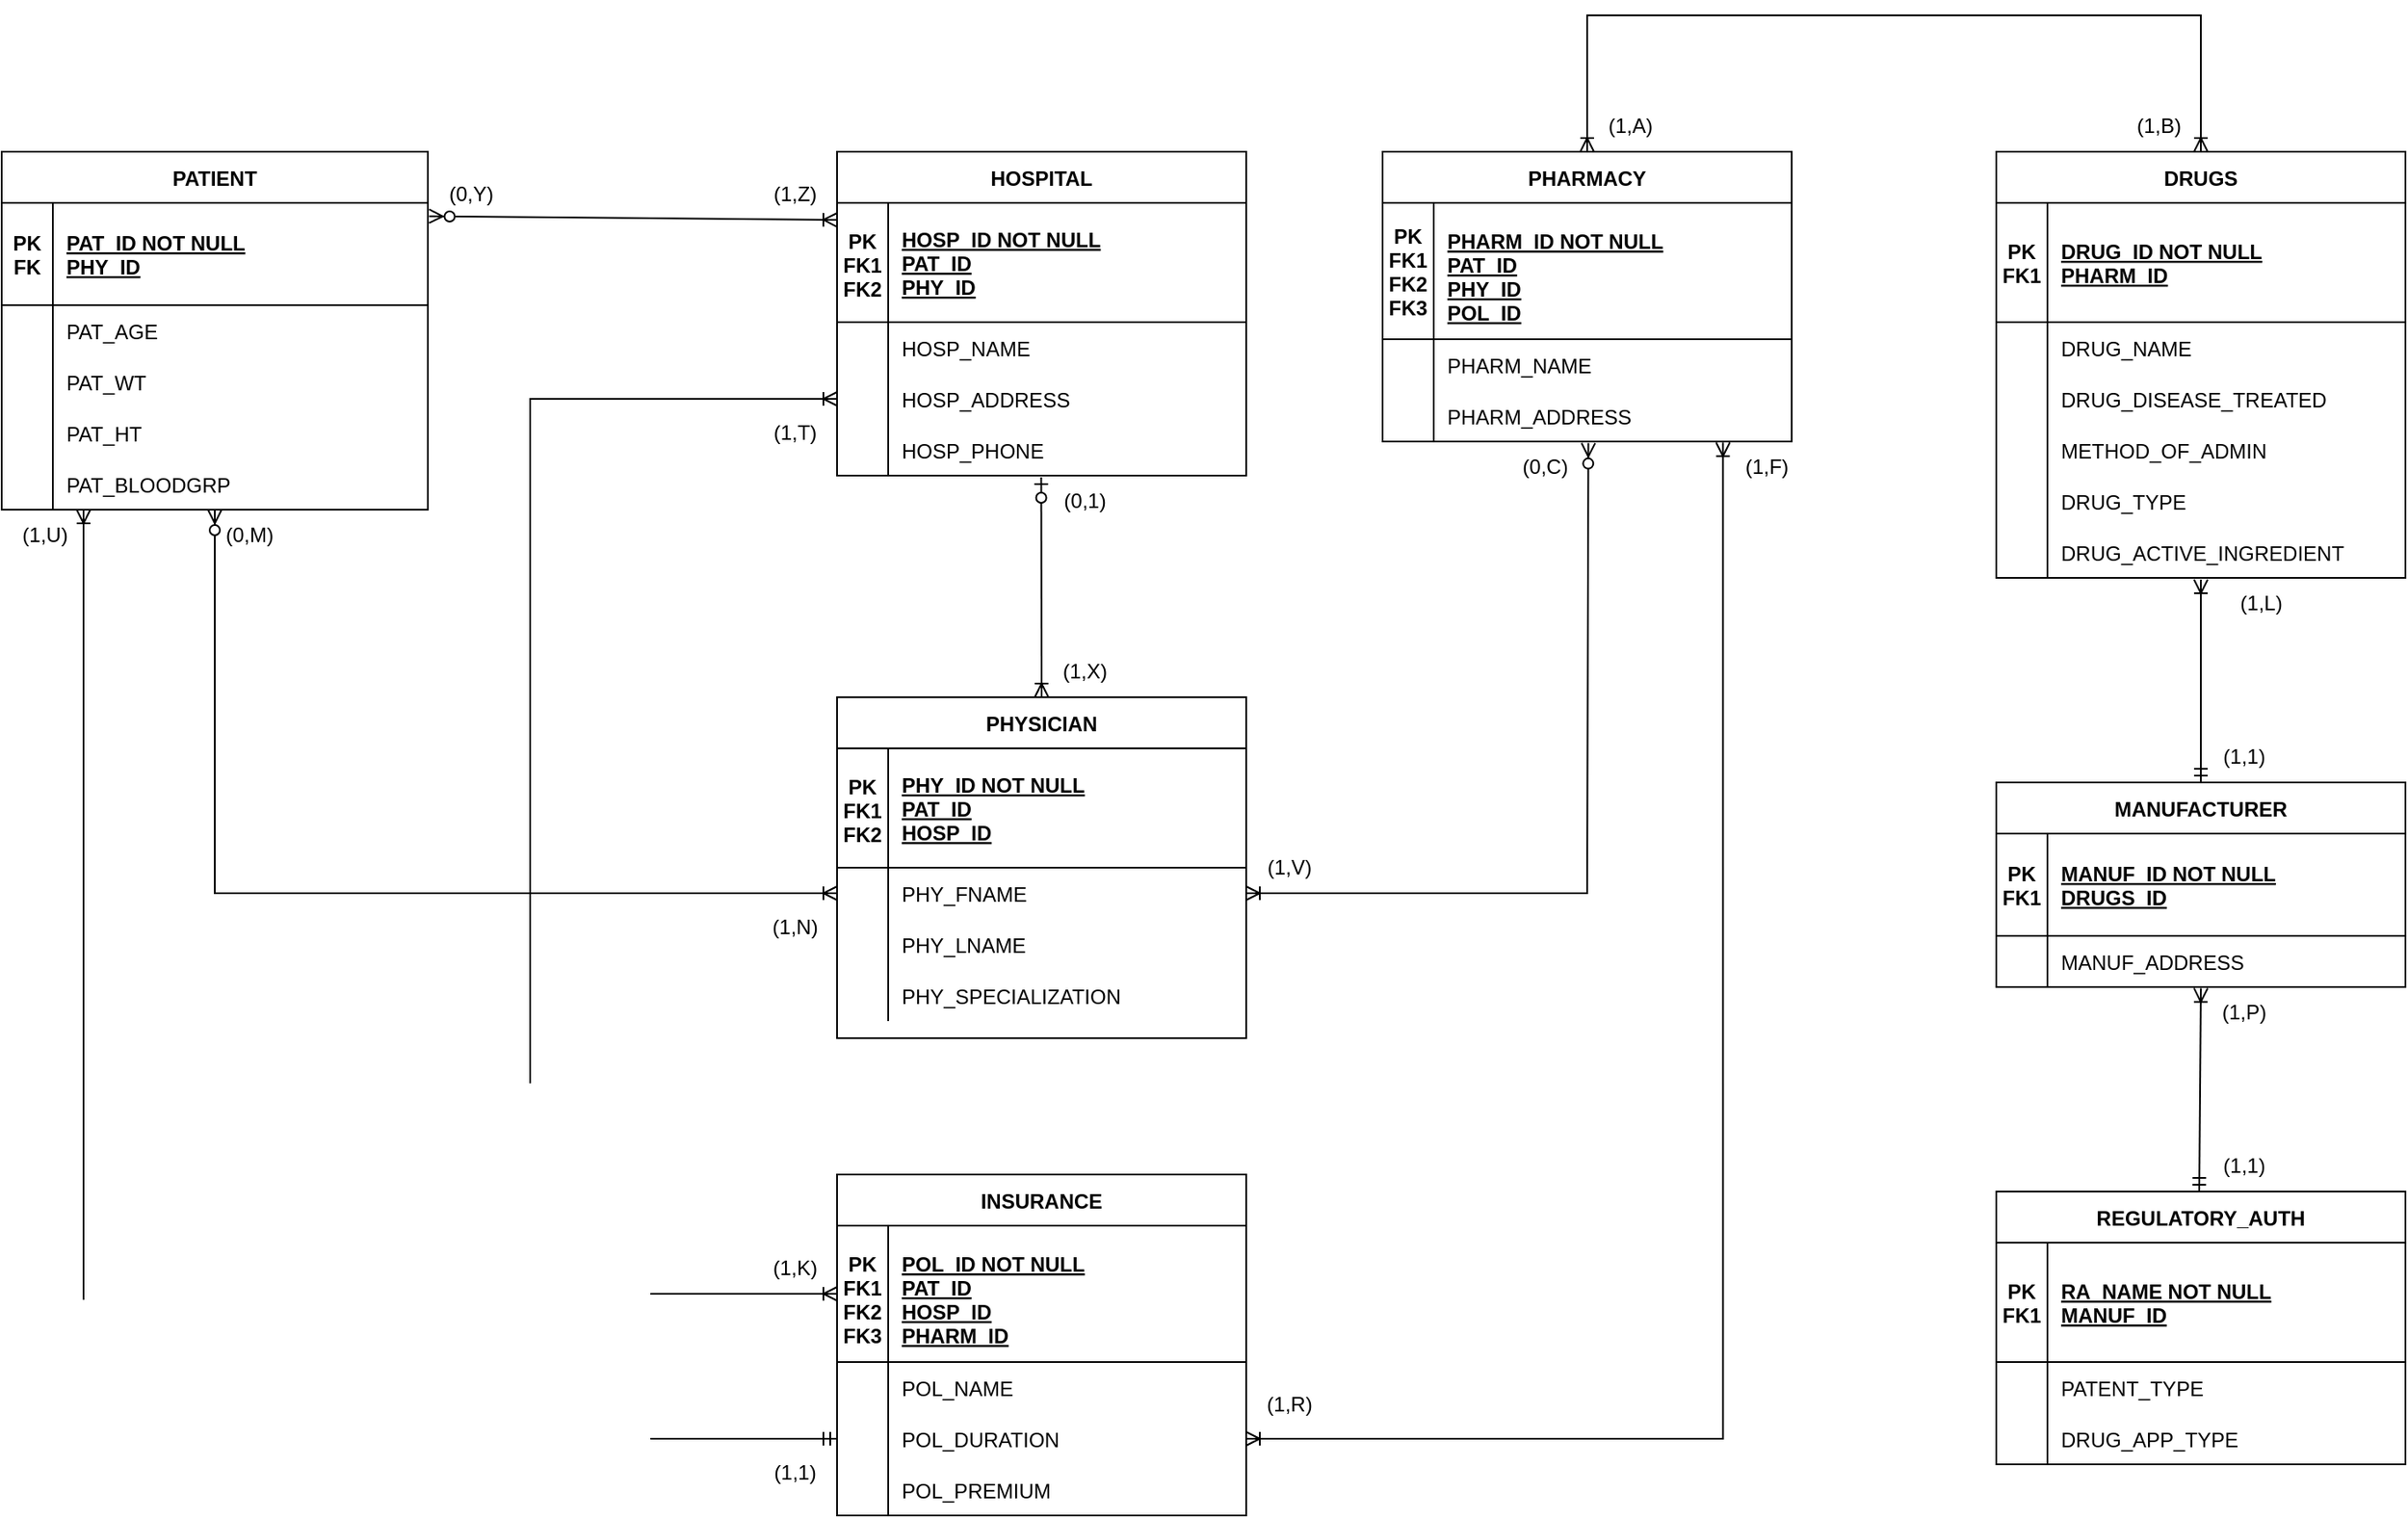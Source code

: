<mxfile version="20.5.3" type="device"><diagram id="R2lEEEUBdFMjLlhIrx00" name="Page-1"><mxGraphModel dx="1186" dy="1045" grid="1" gridSize="10" guides="1" tooltips="1" connect="1" arrows="1" fold="1" page="0" pageScale="1" pageWidth="850" pageHeight="1100" math="0" shadow="0" extFonts="Permanent Marker^https://fonts.googleapis.com/css?family=Permanent+Marker"><root><mxCell id="0"/><mxCell id="1" parent="0"/><mxCell id="C-vyLk0tnHw3VtMMgP7b-2" value="PHYSICIAN" style="shape=table;startSize=30;container=1;collapsible=1;childLayout=tableLayout;fixedRows=1;rowLines=0;fontStyle=1;align=center;resizeLast=1;" parent="1" vertex="1"><mxGeometry x="600" y="400" width="240" height="200" as="geometry"/></mxCell><mxCell id="C-vyLk0tnHw3VtMMgP7b-3" value="" style="shape=partialRectangle;collapsible=0;dropTarget=0;pointerEvents=0;fillColor=none;points=[[0,0.5],[1,0.5]];portConstraint=eastwest;top=0;left=0;right=0;bottom=1;" parent="C-vyLk0tnHw3VtMMgP7b-2" vertex="1"><mxGeometry y="30" width="240" height="70" as="geometry"/></mxCell><mxCell id="C-vyLk0tnHw3VtMMgP7b-4" value="&#10;PK&#10;FK1&#10;FK2&#10;&#10;" style="shape=partialRectangle;overflow=hidden;connectable=0;fillColor=none;top=0;left=0;bottom=0;right=0;fontStyle=1;" parent="C-vyLk0tnHw3VtMMgP7b-3" vertex="1"><mxGeometry width="30" height="70" as="geometry"><mxRectangle width="30" height="70" as="alternateBounds"/></mxGeometry></mxCell><mxCell id="C-vyLk0tnHw3VtMMgP7b-5" value="PHY_ID NOT NULL&#10;PAT_ID&#10;HOSP_ID" style="shape=partialRectangle;overflow=hidden;connectable=0;fillColor=none;top=0;left=0;bottom=0;right=0;align=left;spacingLeft=6;fontStyle=5;" parent="C-vyLk0tnHw3VtMMgP7b-3" vertex="1"><mxGeometry x="30" width="210" height="70" as="geometry"><mxRectangle width="210" height="70" as="alternateBounds"/></mxGeometry></mxCell><mxCell id="C-vyLk0tnHw3VtMMgP7b-6" value="" style="shape=partialRectangle;collapsible=0;dropTarget=0;pointerEvents=0;fillColor=none;points=[[0,0.5],[1,0.5]];portConstraint=eastwest;top=0;left=0;right=0;bottom=0;" parent="C-vyLk0tnHw3VtMMgP7b-2" vertex="1"><mxGeometry y="100" width="240" height="30" as="geometry"/></mxCell><mxCell id="C-vyLk0tnHw3VtMMgP7b-7" value="" style="shape=partialRectangle;overflow=hidden;connectable=0;fillColor=none;top=0;left=0;bottom=0;right=0;" parent="C-vyLk0tnHw3VtMMgP7b-6" vertex="1"><mxGeometry width="30" height="30" as="geometry"><mxRectangle width="30" height="30" as="alternateBounds"/></mxGeometry></mxCell><mxCell id="C-vyLk0tnHw3VtMMgP7b-8" value="PHY_FNAME" style="shape=partialRectangle;overflow=hidden;connectable=0;fillColor=none;top=0;left=0;bottom=0;right=0;align=left;spacingLeft=6;" parent="C-vyLk0tnHw3VtMMgP7b-6" vertex="1"><mxGeometry x="30" width="210" height="30" as="geometry"><mxRectangle width="210" height="30" as="alternateBounds"/></mxGeometry></mxCell><mxCell id="C-vyLk0tnHw3VtMMgP7b-9" value="" style="shape=partialRectangle;collapsible=0;dropTarget=0;pointerEvents=0;fillColor=none;points=[[0,0.5],[1,0.5]];portConstraint=eastwest;top=0;left=0;right=0;bottom=0;" parent="C-vyLk0tnHw3VtMMgP7b-2" vertex="1"><mxGeometry y="130" width="240" height="30" as="geometry"/></mxCell><mxCell id="C-vyLk0tnHw3VtMMgP7b-10" value="" style="shape=partialRectangle;overflow=hidden;connectable=0;fillColor=none;top=0;left=0;bottom=0;right=0;" parent="C-vyLk0tnHw3VtMMgP7b-9" vertex="1"><mxGeometry width="30" height="30" as="geometry"><mxRectangle width="30" height="30" as="alternateBounds"/></mxGeometry></mxCell><mxCell id="C-vyLk0tnHw3VtMMgP7b-11" value="PHY_LNAME" style="shape=partialRectangle;overflow=hidden;connectable=0;fillColor=none;top=0;left=0;bottom=0;right=0;align=left;spacingLeft=6;" parent="C-vyLk0tnHw3VtMMgP7b-9" vertex="1"><mxGeometry x="30" width="210" height="30" as="geometry"><mxRectangle width="210" height="30" as="alternateBounds"/></mxGeometry></mxCell><mxCell id="gRk83hS2BgvdMHqEXosV-10" value="" style="shape=partialRectangle;collapsible=0;dropTarget=0;pointerEvents=0;fillColor=none;points=[[0,0.5],[1,0.5]];portConstraint=eastwest;top=0;left=0;right=0;bottom=0;" parent="C-vyLk0tnHw3VtMMgP7b-2" vertex="1"><mxGeometry y="160" width="240" height="30" as="geometry"/></mxCell><mxCell id="gRk83hS2BgvdMHqEXosV-11" value="" style="shape=partialRectangle;overflow=hidden;connectable=0;fillColor=none;top=0;left=0;bottom=0;right=0;" parent="gRk83hS2BgvdMHqEXosV-10" vertex="1"><mxGeometry width="30" height="30" as="geometry"><mxRectangle width="30" height="30" as="alternateBounds"/></mxGeometry></mxCell><mxCell id="gRk83hS2BgvdMHqEXosV-12" value="PHY_SPECIALIZATION" style="shape=partialRectangle;overflow=hidden;connectable=0;fillColor=none;top=0;left=0;bottom=0;right=0;align=left;spacingLeft=6;" parent="gRk83hS2BgvdMHqEXosV-10" vertex="1"><mxGeometry x="30" width="210" height="30" as="geometry"><mxRectangle width="210" height="30" as="alternateBounds"/></mxGeometry></mxCell><mxCell id="C-vyLk0tnHw3VtMMgP7b-13" value="HOSPITAL" style="shape=table;startSize=30;container=1;collapsible=1;childLayout=tableLayout;fixedRows=1;rowLines=0;fontStyle=1;align=center;resizeLast=1;" parent="1" vertex="1"><mxGeometry x="600" y="80" width="240" height="190" as="geometry"/></mxCell><mxCell id="C-vyLk0tnHw3VtMMgP7b-14" value="" style="shape=partialRectangle;collapsible=0;dropTarget=0;pointerEvents=0;fillColor=none;points=[[0,0.5],[1,0.5]];portConstraint=eastwest;top=0;left=0;right=0;bottom=1;" parent="C-vyLk0tnHw3VtMMgP7b-13" vertex="1"><mxGeometry y="30" width="240" height="70" as="geometry"/></mxCell><mxCell id="C-vyLk0tnHw3VtMMgP7b-15" value="&#10;PK&#10;FK1&#10;FK2&#10;" style="shape=partialRectangle;overflow=hidden;connectable=0;fillColor=none;top=0;left=0;bottom=0;right=0;fontStyle=1;" parent="C-vyLk0tnHw3VtMMgP7b-14" vertex="1"><mxGeometry width="30" height="70" as="geometry"><mxRectangle width="30" height="70" as="alternateBounds"/></mxGeometry></mxCell><mxCell id="C-vyLk0tnHw3VtMMgP7b-16" value="HOSP_ID NOT NULL&#10;PAT_ID&#10;PHY_ID" style="shape=partialRectangle;overflow=hidden;connectable=0;fillColor=none;top=0;left=0;bottom=0;right=0;align=left;spacingLeft=6;fontStyle=5;" parent="C-vyLk0tnHw3VtMMgP7b-14" vertex="1"><mxGeometry x="30" width="210" height="70" as="geometry"><mxRectangle width="210" height="70" as="alternateBounds"/></mxGeometry></mxCell><mxCell id="C-vyLk0tnHw3VtMMgP7b-17" value="" style="shape=partialRectangle;collapsible=0;dropTarget=0;pointerEvents=0;fillColor=none;points=[[0,0.5],[1,0.5]];portConstraint=eastwest;top=0;left=0;right=0;bottom=0;" parent="C-vyLk0tnHw3VtMMgP7b-13" vertex="1"><mxGeometry y="100" width="240" height="30" as="geometry"/></mxCell><mxCell id="C-vyLk0tnHw3VtMMgP7b-18" value="" style="shape=partialRectangle;overflow=hidden;connectable=0;fillColor=none;top=0;left=0;bottom=0;right=0;" parent="C-vyLk0tnHw3VtMMgP7b-17" vertex="1"><mxGeometry width="30" height="30" as="geometry"><mxRectangle width="30" height="30" as="alternateBounds"/></mxGeometry></mxCell><mxCell id="C-vyLk0tnHw3VtMMgP7b-19" value="HOSP_NAME" style="shape=partialRectangle;overflow=hidden;connectable=0;fillColor=none;top=0;left=0;bottom=0;right=0;align=left;spacingLeft=6;" parent="C-vyLk0tnHw3VtMMgP7b-17" vertex="1"><mxGeometry x="30" width="210" height="30" as="geometry"><mxRectangle width="210" height="30" as="alternateBounds"/></mxGeometry></mxCell><mxCell id="C-vyLk0tnHw3VtMMgP7b-20" value="" style="shape=partialRectangle;collapsible=0;dropTarget=0;pointerEvents=0;fillColor=none;points=[[0,0.5],[1,0.5]];portConstraint=eastwest;top=0;left=0;right=0;bottom=0;" parent="C-vyLk0tnHw3VtMMgP7b-13" vertex="1"><mxGeometry y="130" width="240" height="30" as="geometry"/></mxCell><mxCell id="C-vyLk0tnHw3VtMMgP7b-21" value="" style="shape=partialRectangle;overflow=hidden;connectable=0;fillColor=none;top=0;left=0;bottom=0;right=0;" parent="C-vyLk0tnHw3VtMMgP7b-20" vertex="1"><mxGeometry width="30" height="30" as="geometry"><mxRectangle width="30" height="30" as="alternateBounds"/></mxGeometry></mxCell><mxCell id="C-vyLk0tnHw3VtMMgP7b-22" value="HOSP_ADDRESS" style="shape=partialRectangle;overflow=hidden;connectable=0;fillColor=none;top=0;left=0;bottom=0;right=0;align=left;spacingLeft=6;" parent="C-vyLk0tnHw3VtMMgP7b-20" vertex="1"><mxGeometry x="30" width="210" height="30" as="geometry"><mxRectangle width="210" height="30" as="alternateBounds"/></mxGeometry></mxCell><mxCell id="gRk83hS2BgvdMHqEXosV-14" value="" style="shape=partialRectangle;collapsible=0;dropTarget=0;pointerEvents=0;fillColor=none;points=[[0,0.5],[1,0.5]];portConstraint=eastwest;top=0;left=0;right=0;bottom=0;" parent="C-vyLk0tnHw3VtMMgP7b-13" vertex="1"><mxGeometry y="160" width="240" height="30" as="geometry"/></mxCell><mxCell id="gRk83hS2BgvdMHqEXosV-15" value="" style="shape=partialRectangle;overflow=hidden;connectable=0;fillColor=none;top=0;left=0;bottom=0;right=0;" parent="gRk83hS2BgvdMHqEXosV-14" vertex="1"><mxGeometry width="30" height="30" as="geometry"><mxRectangle width="30" height="30" as="alternateBounds"/></mxGeometry></mxCell><mxCell id="gRk83hS2BgvdMHqEXosV-16" value="HOSP_PHONE" style="shape=partialRectangle;overflow=hidden;connectable=0;fillColor=none;top=0;left=0;bottom=0;right=0;align=left;spacingLeft=6;" parent="gRk83hS2BgvdMHqEXosV-14" vertex="1"><mxGeometry x="30" width="210" height="30" as="geometry"><mxRectangle width="210" height="30" as="alternateBounds"/></mxGeometry></mxCell><mxCell id="C-vyLk0tnHw3VtMMgP7b-23" value="PATIENT" style="shape=table;startSize=30;container=1;collapsible=1;childLayout=tableLayout;fixedRows=1;rowLines=0;fontStyle=1;align=center;resizeLast=1;" parent="1" vertex="1"><mxGeometry x="110" y="80" width="250" height="210" as="geometry"/></mxCell><mxCell id="C-vyLk0tnHw3VtMMgP7b-24" value="" style="shape=partialRectangle;collapsible=0;dropTarget=0;pointerEvents=0;fillColor=none;points=[[0,0.5],[1,0.5]];portConstraint=eastwest;top=0;left=0;right=0;bottom=1;" parent="C-vyLk0tnHw3VtMMgP7b-23" vertex="1"><mxGeometry y="30" width="250" height="60" as="geometry"/></mxCell><mxCell id="C-vyLk0tnHw3VtMMgP7b-25" value="&#10;PK&#10;FK&#10;" style="shape=partialRectangle;overflow=hidden;connectable=0;fillColor=none;top=0;left=0;bottom=0;right=0;fontStyle=1;" parent="C-vyLk0tnHw3VtMMgP7b-24" vertex="1"><mxGeometry width="30" height="60" as="geometry"><mxRectangle width="30" height="60" as="alternateBounds"/></mxGeometry></mxCell><mxCell id="C-vyLk0tnHw3VtMMgP7b-26" value="PAT_ID NOT NULL&#10;PHY_ID" style="shape=partialRectangle;overflow=hidden;connectable=0;fillColor=none;top=0;left=0;bottom=0;right=0;align=left;spacingLeft=6;fontStyle=5;" parent="C-vyLk0tnHw3VtMMgP7b-24" vertex="1"><mxGeometry x="30" width="220" height="60" as="geometry"><mxRectangle width="220" height="60" as="alternateBounds"/></mxGeometry></mxCell><mxCell id="C-vyLk0tnHw3VtMMgP7b-27" value="" style="shape=partialRectangle;collapsible=0;dropTarget=0;pointerEvents=0;fillColor=none;points=[[0,0.5],[1,0.5]];portConstraint=eastwest;top=0;left=0;right=0;bottom=0;" parent="C-vyLk0tnHw3VtMMgP7b-23" vertex="1"><mxGeometry y="90" width="250" height="30" as="geometry"/></mxCell><mxCell id="C-vyLk0tnHw3VtMMgP7b-28" value="" style="shape=partialRectangle;overflow=hidden;connectable=0;fillColor=none;top=0;left=0;bottom=0;right=0;" parent="C-vyLk0tnHw3VtMMgP7b-27" vertex="1"><mxGeometry width="30" height="30" as="geometry"><mxRectangle width="30" height="30" as="alternateBounds"/></mxGeometry></mxCell><mxCell id="C-vyLk0tnHw3VtMMgP7b-29" value="PAT_AGE" style="shape=partialRectangle;overflow=hidden;connectable=0;fillColor=none;top=0;left=0;bottom=0;right=0;align=left;spacingLeft=6;" parent="C-vyLk0tnHw3VtMMgP7b-27" vertex="1"><mxGeometry x="30" width="220" height="30" as="geometry"><mxRectangle width="220" height="30" as="alternateBounds"/></mxGeometry></mxCell><mxCell id="gRk83hS2BgvdMHqEXosV-1" value="" style="shape=partialRectangle;collapsible=0;dropTarget=0;pointerEvents=0;fillColor=none;points=[[0,0.5],[1,0.5]];portConstraint=eastwest;top=0;left=0;right=0;bottom=0;" parent="C-vyLk0tnHw3VtMMgP7b-23" vertex="1"><mxGeometry y="120" width="250" height="30" as="geometry"/></mxCell><mxCell id="gRk83hS2BgvdMHqEXosV-2" value="" style="shape=partialRectangle;overflow=hidden;connectable=0;fillColor=none;top=0;left=0;bottom=0;right=0;" parent="gRk83hS2BgvdMHqEXosV-1" vertex="1"><mxGeometry width="30" height="30" as="geometry"><mxRectangle width="30" height="30" as="alternateBounds"/></mxGeometry></mxCell><mxCell id="gRk83hS2BgvdMHqEXosV-3" value="PAT_WT" style="shape=partialRectangle;overflow=hidden;connectable=0;fillColor=none;top=0;left=0;bottom=0;right=0;align=left;spacingLeft=6;" parent="gRk83hS2BgvdMHqEXosV-1" vertex="1"><mxGeometry x="30" width="220" height="30" as="geometry"><mxRectangle width="220" height="30" as="alternateBounds"/></mxGeometry></mxCell><mxCell id="gRk83hS2BgvdMHqEXosV-4" value="" style="shape=partialRectangle;collapsible=0;dropTarget=0;pointerEvents=0;fillColor=none;points=[[0,0.5],[1,0.5]];portConstraint=eastwest;top=0;left=0;right=0;bottom=0;" parent="C-vyLk0tnHw3VtMMgP7b-23" vertex="1"><mxGeometry y="150" width="250" height="30" as="geometry"/></mxCell><mxCell id="gRk83hS2BgvdMHqEXosV-5" value="" style="shape=partialRectangle;overflow=hidden;connectable=0;fillColor=none;top=0;left=0;bottom=0;right=0;" parent="gRk83hS2BgvdMHqEXosV-4" vertex="1"><mxGeometry width="30" height="30" as="geometry"><mxRectangle width="30" height="30" as="alternateBounds"/></mxGeometry></mxCell><mxCell id="gRk83hS2BgvdMHqEXosV-6" value="PAT_HT" style="shape=partialRectangle;overflow=hidden;connectable=0;fillColor=none;top=0;left=0;bottom=0;right=0;align=left;spacingLeft=6;" parent="gRk83hS2BgvdMHqEXosV-4" vertex="1"><mxGeometry x="30" width="220" height="30" as="geometry"><mxRectangle width="220" height="30" as="alternateBounds"/></mxGeometry></mxCell><mxCell id="gRk83hS2BgvdMHqEXosV-7" value="" style="shape=partialRectangle;collapsible=0;dropTarget=0;pointerEvents=0;fillColor=none;points=[[0,0.5],[1,0.5]];portConstraint=eastwest;top=0;left=0;right=0;bottom=0;" parent="C-vyLk0tnHw3VtMMgP7b-23" vertex="1"><mxGeometry y="180" width="250" height="30" as="geometry"/></mxCell><mxCell id="gRk83hS2BgvdMHqEXosV-8" value="" style="shape=partialRectangle;overflow=hidden;connectable=0;fillColor=none;top=0;left=0;bottom=0;right=0;" parent="gRk83hS2BgvdMHqEXosV-7" vertex="1"><mxGeometry width="30" height="30" as="geometry"><mxRectangle width="30" height="30" as="alternateBounds"/></mxGeometry></mxCell><mxCell id="gRk83hS2BgvdMHqEXosV-9" value="PAT_BLOODGRP" style="shape=partialRectangle;overflow=hidden;connectable=0;fillColor=none;top=0;left=0;bottom=0;right=0;align=left;spacingLeft=6;" parent="gRk83hS2BgvdMHqEXosV-7" vertex="1"><mxGeometry x="30" width="220" height="30" as="geometry"><mxRectangle width="220" height="30" as="alternateBounds"/></mxGeometry></mxCell><mxCell id="gRk83hS2BgvdMHqEXosV-17" value="" style="edgeStyle=orthogonalEdgeStyle;fontSize=12;html=1;endArrow=ERoneToMany;startArrow=ERzeroToMany;rounded=0;entryX=0;entryY=0.5;entryDx=0;entryDy=0;exitX=0.5;exitY=1;exitDx=0;exitDy=0;" parent="1" source="C-vyLk0tnHw3VtMMgP7b-23" target="C-vyLk0tnHw3VtMMgP7b-6" edge="1"><mxGeometry width="100" height="100" relative="1" as="geometry"><mxPoint x="380" y="560" as="sourcePoint"/><mxPoint x="420" y="420" as="targetPoint"/><Array as="points"><mxPoint x="235" y="515"/></Array></mxGeometry></mxCell><mxCell id="gRk83hS2BgvdMHqEXosV-18" value="(0,M)" style="text;html=1;align=center;verticalAlign=middle;resizable=0;points=[];autosize=1;strokeColor=none;fillColor=none;" parent="1" vertex="1"><mxGeometry x="230" y="290" width="50" height="30" as="geometry"/></mxCell><mxCell id="gRk83hS2BgvdMHqEXosV-19" value="(1,N)" style="text;html=1;align=center;verticalAlign=middle;resizable=0;points=[];autosize=1;strokeColor=none;fillColor=none;" parent="1" vertex="1"><mxGeometry x="550" y="520" width="50" height="30" as="geometry"/></mxCell><mxCell id="gRk83hS2BgvdMHqEXosV-21" value="" style="fontSize=12;html=1;endArrow=ERoneToMany;startArrow=ERzeroToOne;rounded=0;entryX=0.5;entryY=0;entryDx=0;entryDy=0;exitX=0.499;exitY=1.033;exitDx=0;exitDy=0;exitPerimeter=0;" parent="1" source="gRk83hS2BgvdMHqEXosV-14" target="C-vyLk0tnHw3VtMMgP7b-2" edge="1"><mxGeometry width="100" height="100" relative="1" as="geometry"><mxPoint x="600" y="290" as="sourcePoint"/><mxPoint x="770" y="290" as="targetPoint"/></mxGeometry></mxCell><mxCell id="gRk83hS2BgvdMHqEXosV-22" value="(0,1)" style="text;html=1;align=center;verticalAlign=middle;resizable=0;points=[];autosize=1;strokeColor=none;fillColor=none;" parent="1" vertex="1"><mxGeometry x="720" y="270" width="50" height="30" as="geometry"/></mxCell><mxCell id="gRk83hS2BgvdMHqEXosV-23" value="(1,X)" style="text;html=1;align=center;verticalAlign=middle;resizable=0;points=[];autosize=1;strokeColor=none;fillColor=none;" parent="1" vertex="1"><mxGeometry x="720" y="370" width="50" height="30" as="geometry"/></mxCell><mxCell id="gRk83hS2BgvdMHqEXosV-24" value="" style="fontSize=12;html=1;endArrow=ERoneToMany;startArrow=ERzeroToMany;rounded=0;exitX=1.003;exitY=0.131;exitDx=0;exitDy=0;entryX=0;entryY=0.143;entryDx=0;entryDy=0;entryPerimeter=0;exitPerimeter=0;" parent="1" source="C-vyLk0tnHw3VtMMgP7b-24" target="C-vyLk0tnHw3VtMMgP7b-14" edge="1"><mxGeometry width="100" height="100" relative="1" as="geometry"><mxPoint x="400" y="60" as="sourcePoint"/><mxPoint x="640" y="390" as="targetPoint"/></mxGeometry></mxCell><mxCell id="gRk83hS2BgvdMHqEXosV-25" value="(0,Y)" style="text;html=1;align=center;verticalAlign=middle;resizable=0;points=[];autosize=1;strokeColor=none;fillColor=none;" parent="1" vertex="1"><mxGeometry x="360" y="90" width="50" height="30" as="geometry"/></mxCell><mxCell id="gRk83hS2BgvdMHqEXosV-26" value="(1,Z)" style="text;html=1;align=center;verticalAlign=middle;resizable=0;points=[];autosize=1;strokeColor=none;fillColor=none;" parent="1" vertex="1"><mxGeometry x="550" y="90" width="50" height="30" as="geometry"/></mxCell><mxCell id="gRk83hS2BgvdMHqEXosV-30" value="PHARMACY" style="shape=table;startSize=30;container=1;collapsible=1;childLayout=tableLayout;fixedRows=1;rowLines=0;fontStyle=1;align=center;resizeLast=1;" parent="1" vertex="1"><mxGeometry x="920" y="80" width="240" height="170" as="geometry"/></mxCell><mxCell id="gRk83hS2BgvdMHqEXosV-31" value="" style="shape=partialRectangle;collapsible=0;dropTarget=0;pointerEvents=0;fillColor=none;points=[[0,0.5],[1,0.5]];portConstraint=eastwest;top=0;left=0;right=0;bottom=1;" parent="gRk83hS2BgvdMHqEXosV-30" vertex="1"><mxGeometry y="30" width="240" height="80" as="geometry"/></mxCell><mxCell id="gRk83hS2BgvdMHqEXosV-32" value="PK&#10;FK1&#10;FK2&#10;FK3" style="shape=partialRectangle;overflow=hidden;connectable=0;fillColor=none;top=0;left=0;bottom=0;right=0;fontStyle=1;" parent="gRk83hS2BgvdMHqEXosV-31" vertex="1"><mxGeometry width="30" height="80" as="geometry"><mxRectangle width="30" height="80" as="alternateBounds"/></mxGeometry></mxCell><mxCell id="gRk83hS2BgvdMHqEXosV-33" value="&#10;PHARM_ID NOT NULL&#10;PAT_ID&#10;PHY_ID&#10;POL_ID&#10;" style="shape=partialRectangle;overflow=hidden;connectable=0;fillColor=none;top=0;left=0;bottom=0;right=0;align=left;spacingLeft=6;fontStyle=5;" parent="gRk83hS2BgvdMHqEXosV-31" vertex="1"><mxGeometry x="30" width="210" height="80" as="geometry"><mxRectangle width="210" height="80" as="alternateBounds"/></mxGeometry></mxCell><mxCell id="gRk83hS2BgvdMHqEXosV-34" value="" style="shape=partialRectangle;collapsible=0;dropTarget=0;pointerEvents=0;fillColor=none;points=[[0,0.5],[1,0.5]];portConstraint=eastwest;top=0;left=0;right=0;bottom=0;" parent="gRk83hS2BgvdMHqEXosV-30" vertex="1"><mxGeometry y="110" width="240" height="30" as="geometry"/></mxCell><mxCell id="gRk83hS2BgvdMHqEXosV-35" value="" style="shape=partialRectangle;overflow=hidden;connectable=0;fillColor=none;top=0;left=0;bottom=0;right=0;" parent="gRk83hS2BgvdMHqEXosV-34" vertex="1"><mxGeometry width="30" height="30" as="geometry"><mxRectangle width="30" height="30" as="alternateBounds"/></mxGeometry></mxCell><mxCell id="gRk83hS2BgvdMHqEXosV-36" value="PHARM_NAME" style="shape=partialRectangle;overflow=hidden;connectable=0;fillColor=none;top=0;left=0;bottom=0;right=0;align=left;spacingLeft=6;" parent="gRk83hS2BgvdMHqEXosV-34" vertex="1"><mxGeometry x="30" width="210" height="30" as="geometry"><mxRectangle width="210" height="30" as="alternateBounds"/></mxGeometry></mxCell><mxCell id="gRk83hS2BgvdMHqEXosV-37" value="" style="shape=partialRectangle;collapsible=0;dropTarget=0;pointerEvents=0;fillColor=none;points=[[0,0.5],[1,0.5]];portConstraint=eastwest;top=0;left=0;right=0;bottom=0;" parent="gRk83hS2BgvdMHqEXosV-30" vertex="1"><mxGeometry y="140" width="240" height="30" as="geometry"/></mxCell><mxCell id="gRk83hS2BgvdMHqEXosV-38" value="" style="shape=partialRectangle;overflow=hidden;connectable=0;fillColor=none;top=0;left=0;bottom=0;right=0;" parent="gRk83hS2BgvdMHqEXosV-37" vertex="1"><mxGeometry width="30" height="30" as="geometry"><mxRectangle width="30" height="30" as="alternateBounds"/></mxGeometry></mxCell><mxCell id="gRk83hS2BgvdMHqEXosV-39" value="PHARM_ADDRESS" style="shape=partialRectangle;overflow=hidden;connectable=0;fillColor=none;top=0;left=0;bottom=0;right=0;align=left;spacingLeft=6;" parent="gRk83hS2BgvdMHqEXosV-37" vertex="1"><mxGeometry x="30" width="210" height="30" as="geometry"><mxRectangle width="210" height="30" as="alternateBounds"/></mxGeometry></mxCell><mxCell id="gRk83hS2BgvdMHqEXosV-45" value="" style="fontSize=12;html=1;endArrow=ERoneToMany;startArrow=ERzeroToMany;rounded=0;edgeStyle=orthogonalEdgeStyle;exitX=0.503;exitY=1.031;exitDx=0;exitDy=0;exitPerimeter=0;" parent="1" source="gRk83hS2BgvdMHqEXosV-37" target="C-vyLk0tnHw3VtMMgP7b-6" edge="1"><mxGeometry width="100" height="100" relative="1" as="geometry"><mxPoint x="1020" y="320" as="sourcePoint"/><mxPoint x="1160" y="500" as="targetPoint"/><Array as="points"><mxPoint x="1041" y="254"/><mxPoint x="1040" y="254"/><mxPoint x="1040" y="515"/></Array></mxGeometry></mxCell><mxCell id="gRk83hS2BgvdMHqEXosV-46" value="DRUGS" style="shape=table;startSize=30;container=1;collapsible=1;childLayout=tableLayout;fixedRows=1;rowLines=0;fontStyle=1;align=center;resizeLast=1;" parent="1" vertex="1"><mxGeometry x="1280" y="80" width="240" height="250" as="geometry"/></mxCell><mxCell id="gRk83hS2BgvdMHqEXosV-47" value="" style="shape=partialRectangle;collapsible=0;dropTarget=0;pointerEvents=0;fillColor=none;points=[[0,0.5],[1,0.5]];portConstraint=eastwest;top=0;left=0;right=0;bottom=1;" parent="gRk83hS2BgvdMHqEXosV-46" vertex="1"><mxGeometry y="30" width="240" height="70" as="geometry"/></mxCell><mxCell id="gRk83hS2BgvdMHqEXosV-48" value="PK&#10;FK1" style="shape=partialRectangle;overflow=hidden;connectable=0;fillColor=none;top=0;left=0;bottom=0;right=0;fontStyle=1;" parent="gRk83hS2BgvdMHqEXosV-47" vertex="1"><mxGeometry width="30" height="70" as="geometry"><mxRectangle width="30" height="70" as="alternateBounds"/></mxGeometry></mxCell><mxCell id="gRk83hS2BgvdMHqEXosV-49" value="DRUG_ID NOT NULL&#10;PHARM_ID" style="shape=partialRectangle;overflow=hidden;connectable=0;fillColor=none;top=0;left=0;bottom=0;right=0;align=left;spacingLeft=6;fontStyle=5;" parent="gRk83hS2BgvdMHqEXosV-47" vertex="1"><mxGeometry x="30" width="210" height="70" as="geometry"><mxRectangle width="210" height="70" as="alternateBounds"/></mxGeometry></mxCell><mxCell id="gRk83hS2BgvdMHqEXosV-50" value="" style="shape=partialRectangle;collapsible=0;dropTarget=0;pointerEvents=0;fillColor=none;points=[[0,0.5],[1,0.5]];portConstraint=eastwest;top=0;left=0;right=0;bottom=0;" parent="gRk83hS2BgvdMHqEXosV-46" vertex="1"><mxGeometry y="100" width="240" height="30" as="geometry"/></mxCell><mxCell id="gRk83hS2BgvdMHqEXosV-51" value="" style="shape=partialRectangle;overflow=hidden;connectable=0;fillColor=none;top=0;left=0;bottom=0;right=0;" parent="gRk83hS2BgvdMHqEXosV-50" vertex="1"><mxGeometry width="30" height="30" as="geometry"><mxRectangle width="30" height="30" as="alternateBounds"/></mxGeometry></mxCell><mxCell id="gRk83hS2BgvdMHqEXosV-52" value="DRUG_NAME" style="shape=partialRectangle;overflow=hidden;connectable=0;fillColor=none;top=0;left=0;bottom=0;right=0;align=left;spacingLeft=6;" parent="gRk83hS2BgvdMHqEXosV-50" vertex="1"><mxGeometry x="30" width="210" height="30" as="geometry"><mxRectangle width="210" height="30" as="alternateBounds"/></mxGeometry></mxCell><mxCell id="gRk83hS2BgvdMHqEXosV-53" value="" style="shape=partialRectangle;collapsible=0;dropTarget=0;pointerEvents=0;fillColor=none;points=[[0,0.5],[1,0.5]];portConstraint=eastwest;top=0;left=0;right=0;bottom=0;" parent="gRk83hS2BgvdMHqEXosV-46" vertex="1"><mxGeometry y="130" width="240" height="30" as="geometry"/></mxCell><mxCell id="gRk83hS2BgvdMHqEXosV-54" value="" style="shape=partialRectangle;overflow=hidden;connectable=0;fillColor=none;top=0;left=0;bottom=0;right=0;" parent="gRk83hS2BgvdMHqEXosV-53" vertex="1"><mxGeometry width="30" height="30" as="geometry"><mxRectangle width="30" height="30" as="alternateBounds"/></mxGeometry></mxCell><mxCell id="gRk83hS2BgvdMHqEXosV-55" value="DRUG_DISEASE_TREATED" style="shape=partialRectangle;overflow=hidden;connectable=0;fillColor=none;top=0;left=0;bottom=0;right=0;align=left;spacingLeft=6;" parent="gRk83hS2BgvdMHqEXosV-53" vertex="1"><mxGeometry x="30" width="210" height="30" as="geometry"><mxRectangle width="210" height="30" as="alternateBounds"/></mxGeometry></mxCell><mxCell id="Lo6Yuoh3aPgxVqb3EkDR-1" value="" style="shape=partialRectangle;collapsible=0;dropTarget=0;pointerEvents=0;fillColor=none;points=[[0,0.5],[1,0.5]];portConstraint=eastwest;top=0;left=0;right=0;bottom=0;" vertex="1" parent="gRk83hS2BgvdMHqEXosV-46"><mxGeometry y="160" width="240" height="30" as="geometry"/></mxCell><mxCell id="Lo6Yuoh3aPgxVqb3EkDR-2" value="" style="shape=partialRectangle;overflow=hidden;connectable=0;fillColor=none;top=0;left=0;bottom=0;right=0;" vertex="1" parent="Lo6Yuoh3aPgxVqb3EkDR-1"><mxGeometry width="30" height="30" as="geometry"><mxRectangle width="30" height="30" as="alternateBounds"/></mxGeometry></mxCell><mxCell id="Lo6Yuoh3aPgxVqb3EkDR-3" value="METHOD_OF_ADMIN" style="shape=partialRectangle;overflow=hidden;connectable=0;fillColor=none;top=0;left=0;bottom=0;right=0;align=left;spacingLeft=6;" vertex="1" parent="Lo6Yuoh3aPgxVqb3EkDR-1"><mxGeometry x="30" width="210" height="30" as="geometry"><mxRectangle width="210" height="30" as="alternateBounds"/></mxGeometry></mxCell><mxCell id="Lo6Yuoh3aPgxVqb3EkDR-4" value="" style="shape=partialRectangle;collapsible=0;dropTarget=0;pointerEvents=0;fillColor=none;points=[[0,0.5],[1,0.5]];portConstraint=eastwest;top=0;left=0;right=0;bottom=0;" vertex="1" parent="gRk83hS2BgvdMHqEXosV-46"><mxGeometry y="190" width="240" height="30" as="geometry"/></mxCell><mxCell id="Lo6Yuoh3aPgxVqb3EkDR-5" value="" style="shape=partialRectangle;overflow=hidden;connectable=0;fillColor=none;top=0;left=0;bottom=0;right=0;" vertex="1" parent="Lo6Yuoh3aPgxVqb3EkDR-4"><mxGeometry width="30" height="30" as="geometry"><mxRectangle width="30" height="30" as="alternateBounds"/></mxGeometry></mxCell><mxCell id="Lo6Yuoh3aPgxVqb3EkDR-6" value="DRUG_TYPE" style="shape=partialRectangle;overflow=hidden;connectable=0;fillColor=none;top=0;left=0;bottom=0;right=0;align=left;spacingLeft=6;" vertex="1" parent="Lo6Yuoh3aPgxVqb3EkDR-4"><mxGeometry x="30" width="210" height="30" as="geometry"><mxRectangle width="210" height="30" as="alternateBounds"/></mxGeometry></mxCell><mxCell id="Lo6Yuoh3aPgxVqb3EkDR-7" value="" style="shape=partialRectangle;collapsible=0;dropTarget=0;pointerEvents=0;fillColor=none;points=[[0,0.5],[1,0.5]];portConstraint=eastwest;top=0;left=0;right=0;bottom=0;" vertex="1" parent="gRk83hS2BgvdMHqEXosV-46"><mxGeometry y="220" width="240" height="30" as="geometry"/></mxCell><mxCell id="Lo6Yuoh3aPgxVqb3EkDR-8" value="" style="shape=partialRectangle;overflow=hidden;connectable=0;fillColor=none;top=0;left=0;bottom=0;right=0;" vertex="1" parent="Lo6Yuoh3aPgxVqb3EkDR-7"><mxGeometry width="30" height="30" as="geometry"><mxRectangle width="30" height="30" as="alternateBounds"/></mxGeometry></mxCell><mxCell id="Lo6Yuoh3aPgxVqb3EkDR-9" value="DRUG_ACTIVE_INGREDIENT" style="shape=partialRectangle;overflow=hidden;connectable=0;fillColor=none;top=0;left=0;bottom=0;right=0;align=left;spacingLeft=6;" vertex="1" parent="Lo6Yuoh3aPgxVqb3EkDR-7"><mxGeometry x="30" width="210" height="30" as="geometry"><mxRectangle width="210" height="30" as="alternateBounds"/></mxGeometry></mxCell><mxCell id="gRk83hS2BgvdMHqEXosV-57" value="" style="edgeStyle=orthogonalEdgeStyle;fontSize=12;html=1;endArrow=ERoneToMany;startArrow=ERoneToMany;rounded=0;exitX=0.5;exitY=0;exitDx=0;exitDy=0;entryX=0.5;entryY=0;entryDx=0;entryDy=0;" parent="1" source="gRk83hS2BgvdMHqEXosV-30" target="gRk83hS2BgvdMHqEXosV-46" edge="1"><mxGeometry width="100" height="100" relative="1" as="geometry"><mxPoint x="1210" y="20" as="sourcePoint"/><mxPoint x="1310" y="-80" as="targetPoint"/><Array as="points"><mxPoint x="1040"/><mxPoint x="1400"/></Array></mxGeometry></mxCell><mxCell id="gRk83hS2BgvdMHqEXosV-58" value="(0,C)" style="text;html=1;align=center;verticalAlign=middle;resizable=0;points=[];autosize=1;strokeColor=none;fillColor=none;" parent="1" vertex="1"><mxGeometry x="990" y="250" width="50" height="30" as="geometry"/></mxCell><mxCell id="gRk83hS2BgvdMHqEXosV-60" value="(1,V)" style="text;html=1;align=center;verticalAlign=middle;resizable=0;points=[];autosize=1;strokeColor=none;fillColor=none;" parent="1" vertex="1"><mxGeometry x="840" y="485" width="50" height="30" as="geometry"/></mxCell><mxCell id="gRk83hS2BgvdMHqEXosV-61" value="(1,A)" style="text;html=1;align=center;verticalAlign=middle;resizable=0;points=[];autosize=1;strokeColor=none;fillColor=none;" parent="1" vertex="1"><mxGeometry x="1040" y="50" width="50" height="30" as="geometry"/></mxCell><mxCell id="gRk83hS2BgvdMHqEXosV-62" value="(1,B)" style="text;html=1;align=center;verticalAlign=middle;resizable=0;points=[];autosize=1;strokeColor=none;fillColor=none;" parent="1" vertex="1"><mxGeometry x="1350" y="50" width="50" height="30" as="geometry"/></mxCell><mxCell id="gRk83hS2BgvdMHqEXosV-63" value="MANUFACTURER" style="shape=table;startSize=30;container=1;collapsible=1;childLayout=tableLayout;fixedRows=1;rowLines=0;fontStyle=1;align=center;resizeLast=1;" parent="1" vertex="1"><mxGeometry x="1280" y="450" width="240" height="120" as="geometry"/></mxCell><mxCell id="gRk83hS2BgvdMHqEXosV-64" value="" style="shape=partialRectangle;collapsible=0;dropTarget=0;pointerEvents=0;fillColor=none;points=[[0,0.5],[1,0.5]];portConstraint=eastwest;top=0;left=0;right=0;bottom=1;" parent="gRk83hS2BgvdMHqEXosV-63" vertex="1"><mxGeometry y="30" width="240" height="60" as="geometry"/></mxCell><mxCell id="gRk83hS2BgvdMHqEXosV-65" value="PK&#10;FK1" style="shape=partialRectangle;overflow=hidden;connectable=0;fillColor=none;top=0;left=0;bottom=0;right=0;fontStyle=1;" parent="gRk83hS2BgvdMHqEXosV-64" vertex="1"><mxGeometry width="30" height="60" as="geometry"><mxRectangle width="30" height="60" as="alternateBounds"/></mxGeometry></mxCell><mxCell id="gRk83hS2BgvdMHqEXosV-66" value="MANUF_ID NOT NULL&#10;DRUGS_ID" style="shape=partialRectangle;overflow=hidden;connectable=0;fillColor=none;top=0;left=0;bottom=0;right=0;align=left;spacingLeft=6;fontStyle=5;" parent="gRk83hS2BgvdMHqEXosV-64" vertex="1"><mxGeometry x="30" width="210" height="60" as="geometry"><mxRectangle width="210" height="60" as="alternateBounds"/></mxGeometry></mxCell><mxCell id="gRk83hS2BgvdMHqEXosV-70" value="" style="shape=partialRectangle;collapsible=0;dropTarget=0;pointerEvents=0;fillColor=none;points=[[0,0.5],[1,0.5]];portConstraint=eastwest;top=0;left=0;right=0;bottom=0;" parent="gRk83hS2BgvdMHqEXosV-63" vertex="1"><mxGeometry y="90" width="240" height="30" as="geometry"/></mxCell><mxCell id="gRk83hS2BgvdMHqEXosV-71" value="" style="shape=partialRectangle;overflow=hidden;connectable=0;fillColor=none;top=0;left=0;bottom=0;right=0;" parent="gRk83hS2BgvdMHqEXosV-70" vertex="1"><mxGeometry width="30" height="30" as="geometry"><mxRectangle width="30" height="30" as="alternateBounds"/></mxGeometry></mxCell><mxCell id="gRk83hS2BgvdMHqEXosV-72" value="MANUF_ADDRESS" style="shape=partialRectangle;overflow=hidden;connectable=0;fillColor=none;top=0;left=0;bottom=0;right=0;align=left;spacingLeft=6;" parent="gRk83hS2BgvdMHqEXosV-70" vertex="1"><mxGeometry x="30" width="210" height="30" as="geometry"><mxRectangle width="210" height="30" as="alternateBounds"/></mxGeometry></mxCell><mxCell id="gRk83hS2BgvdMHqEXosV-73" value="" style="fontSize=12;html=1;endArrow=ERoneToMany;startArrow=ERmandOne;rounded=0;exitX=0.5;exitY=0;exitDx=0;exitDy=0;entryX=0.5;entryY=1.033;entryDx=0;entryDy=0;entryPerimeter=0;" parent="1" source="gRk83hS2BgvdMHqEXosV-63" target="Lo6Yuoh3aPgxVqb3EkDR-7" edge="1"><mxGeometry width="100" height="100" relative="1" as="geometry"><mxPoint x="1120" y="410" as="sourcePoint"/><mxPoint x="1410" y="370" as="targetPoint"/></mxGeometry></mxCell><mxCell id="gRk83hS2BgvdMHqEXosV-74" value="REGULATORY_AUTH" style="shape=table;startSize=30;container=1;collapsible=1;childLayout=tableLayout;fixedRows=1;rowLines=0;fontStyle=1;align=center;resizeLast=1;" parent="1" vertex="1"><mxGeometry x="1280" y="690" width="240" height="160" as="geometry"/></mxCell><mxCell id="gRk83hS2BgvdMHqEXosV-75" value="" style="shape=partialRectangle;collapsible=0;dropTarget=0;pointerEvents=0;fillColor=none;points=[[0,0.5],[1,0.5]];portConstraint=eastwest;top=0;left=0;right=0;bottom=1;" parent="gRk83hS2BgvdMHqEXosV-74" vertex="1"><mxGeometry y="30" width="240" height="70" as="geometry"/></mxCell><mxCell id="gRk83hS2BgvdMHqEXosV-76" value="PK&#10;FK1" style="shape=partialRectangle;overflow=hidden;connectable=0;fillColor=none;top=0;left=0;bottom=0;right=0;fontStyle=1;" parent="gRk83hS2BgvdMHqEXosV-75" vertex="1"><mxGeometry width="30" height="70" as="geometry"><mxRectangle width="30" height="70" as="alternateBounds"/></mxGeometry></mxCell><mxCell id="gRk83hS2BgvdMHqEXosV-77" value="RA_NAME NOT NULL&#10;MANUF_ID" style="shape=partialRectangle;overflow=hidden;connectable=0;fillColor=none;top=0;left=0;bottom=0;right=0;align=left;spacingLeft=6;fontStyle=5;" parent="gRk83hS2BgvdMHqEXosV-75" vertex="1"><mxGeometry x="30" width="210" height="70" as="geometry"><mxRectangle width="210" height="70" as="alternateBounds"/></mxGeometry></mxCell><mxCell id="gRk83hS2BgvdMHqEXosV-78" value="" style="shape=partialRectangle;collapsible=0;dropTarget=0;pointerEvents=0;fillColor=none;points=[[0,0.5],[1,0.5]];portConstraint=eastwest;top=0;left=0;right=0;bottom=0;" parent="gRk83hS2BgvdMHqEXosV-74" vertex="1"><mxGeometry y="100" width="240" height="30" as="geometry"/></mxCell><mxCell id="gRk83hS2BgvdMHqEXosV-79" value="" style="shape=partialRectangle;overflow=hidden;connectable=0;fillColor=none;top=0;left=0;bottom=0;right=0;" parent="gRk83hS2BgvdMHqEXosV-78" vertex="1"><mxGeometry width="30" height="30" as="geometry"><mxRectangle width="30" height="30" as="alternateBounds"/></mxGeometry></mxCell><mxCell id="gRk83hS2BgvdMHqEXosV-80" value="PATENT_TYPE" style="shape=partialRectangle;overflow=hidden;connectable=0;fillColor=none;top=0;left=0;bottom=0;right=0;align=left;spacingLeft=6;" parent="gRk83hS2BgvdMHqEXosV-78" vertex="1"><mxGeometry x="30" width="210" height="30" as="geometry"><mxRectangle width="210" height="30" as="alternateBounds"/></mxGeometry></mxCell><mxCell id="gRk83hS2BgvdMHqEXosV-81" value="" style="shape=partialRectangle;collapsible=0;dropTarget=0;pointerEvents=0;fillColor=none;points=[[0,0.5],[1,0.5]];portConstraint=eastwest;top=0;left=0;right=0;bottom=0;" parent="gRk83hS2BgvdMHqEXosV-74" vertex="1"><mxGeometry y="130" width="240" height="30" as="geometry"/></mxCell><mxCell id="gRk83hS2BgvdMHqEXosV-82" value="" style="shape=partialRectangle;overflow=hidden;connectable=0;fillColor=none;top=0;left=0;bottom=0;right=0;" parent="gRk83hS2BgvdMHqEXosV-81" vertex="1"><mxGeometry width="30" height="30" as="geometry"><mxRectangle width="30" height="30" as="alternateBounds"/></mxGeometry></mxCell><mxCell id="gRk83hS2BgvdMHqEXosV-83" value="DRUG_APP_TYPE" style="shape=partialRectangle;overflow=hidden;connectable=0;fillColor=none;top=0;left=0;bottom=0;right=0;align=left;spacingLeft=6;" parent="gRk83hS2BgvdMHqEXosV-81" vertex="1"><mxGeometry x="30" width="210" height="30" as="geometry"><mxRectangle width="210" height="30" as="alternateBounds"/></mxGeometry></mxCell><mxCell id="gRk83hS2BgvdMHqEXosV-84" value="" style="fontSize=12;html=1;endArrow=ERoneToMany;startArrow=ERmandOne;rounded=0;entryX=0.504;entryY=1.024;entryDx=0;entryDy=0;entryPerimeter=0;exitX=0.5;exitY=0;exitDx=0;exitDy=0;" parent="1" edge="1"><mxGeometry width="100" height="100" relative="1" as="geometry"><mxPoint x="1399.04" y="690" as="sourcePoint"/><mxPoint x="1400" y="570.72" as="targetPoint"/></mxGeometry></mxCell><mxCell id="gRk83hS2BgvdMHqEXosV-85" value="(1,L)" style="text;html=1;align=center;verticalAlign=middle;resizable=0;points=[];autosize=1;strokeColor=none;fillColor=none;" parent="1" vertex="1"><mxGeometry x="1410" y="330" width="50" height="30" as="geometry"/></mxCell><mxCell id="gRk83hS2BgvdMHqEXosV-86" value="(1,1)" style="text;html=1;align=center;verticalAlign=middle;resizable=0;points=[];autosize=1;strokeColor=none;fillColor=none;" parent="1" vertex="1"><mxGeometry x="1400" y="420" width="50" height="30" as="geometry"/></mxCell><mxCell id="gRk83hS2BgvdMHqEXosV-87" value="(1,P)" style="text;html=1;align=center;verticalAlign=middle;resizable=0;points=[];autosize=1;strokeColor=none;fillColor=none;" parent="1" vertex="1"><mxGeometry x="1400" y="570" width="50" height="30" as="geometry"/></mxCell><mxCell id="gRk83hS2BgvdMHqEXosV-88" value="(1,1)" style="text;html=1;align=center;verticalAlign=middle;resizable=0;points=[];autosize=1;strokeColor=none;fillColor=none;" parent="1" vertex="1"><mxGeometry x="1400" y="660" width="50" height="30" as="geometry"/></mxCell><mxCell id="gRk83hS2BgvdMHqEXosV-89" value="INSURANCE" style="shape=table;startSize=30;container=1;collapsible=1;childLayout=tableLayout;fixedRows=1;rowLines=0;fontStyle=1;align=center;resizeLast=1;" parent="1" vertex="1"><mxGeometry x="600" y="680" width="240" height="200" as="geometry"/></mxCell><mxCell id="gRk83hS2BgvdMHqEXosV-90" value="" style="shape=partialRectangle;collapsible=0;dropTarget=0;pointerEvents=0;fillColor=none;points=[[0,0.5],[1,0.5]];portConstraint=eastwest;top=0;left=0;right=0;bottom=1;" parent="gRk83hS2BgvdMHqEXosV-89" vertex="1"><mxGeometry y="30" width="240" height="80" as="geometry"/></mxCell><mxCell id="gRk83hS2BgvdMHqEXosV-91" value="&#10;PK&#10;FK1&#10;FK2&#10;FK3&#10;&#10;&#10;" style="shape=partialRectangle;overflow=hidden;connectable=0;fillColor=none;top=0;left=0;bottom=0;right=0;fontStyle=1;" parent="gRk83hS2BgvdMHqEXosV-90" vertex="1"><mxGeometry width="30" height="80" as="geometry"><mxRectangle width="30" height="80" as="alternateBounds"/></mxGeometry></mxCell><mxCell id="gRk83hS2BgvdMHqEXosV-92" value="&#10;POL_ID NOT NULL&#10;PAT_ID&#10;HOSP_ID&#10;PHARM_ID&#10;" style="shape=partialRectangle;overflow=hidden;connectable=0;fillColor=none;top=0;left=0;bottom=0;right=0;align=left;spacingLeft=6;fontStyle=5;" parent="gRk83hS2BgvdMHqEXosV-90" vertex="1"><mxGeometry x="30" width="210" height="80" as="geometry"><mxRectangle width="210" height="80" as="alternateBounds"/></mxGeometry></mxCell><mxCell id="gRk83hS2BgvdMHqEXosV-93" value="" style="shape=partialRectangle;collapsible=0;dropTarget=0;pointerEvents=0;fillColor=none;points=[[0,0.5],[1,0.5]];portConstraint=eastwest;top=0;left=0;right=0;bottom=0;" parent="gRk83hS2BgvdMHqEXosV-89" vertex="1"><mxGeometry y="110" width="240" height="30" as="geometry"/></mxCell><mxCell id="gRk83hS2BgvdMHqEXosV-94" value="" style="shape=partialRectangle;overflow=hidden;connectable=0;fillColor=none;top=0;left=0;bottom=0;right=0;" parent="gRk83hS2BgvdMHqEXosV-93" vertex="1"><mxGeometry width="30" height="30" as="geometry"><mxRectangle width="30" height="30" as="alternateBounds"/></mxGeometry></mxCell><mxCell id="gRk83hS2BgvdMHqEXosV-95" value="POL_NAME" style="shape=partialRectangle;overflow=hidden;connectable=0;fillColor=none;top=0;left=0;bottom=0;right=0;align=left;spacingLeft=6;" parent="gRk83hS2BgvdMHqEXosV-93" vertex="1"><mxGeometry x="30" width="210" height="30" as="geometry"><mxRectangle width="210" height="30" as="alternateBounds"/></mxGeometry></mxCell><mxCell id="gRk83hS2BgvdMHqEXosV-96" value="" style="shape=partialRectangle;collapsible=0;dropTarget=0;pointerEvents=0;fillColor=none;points=[[0,0.5],[1,0.5]];portConstraint=eastwest;top=0;left=0;right=0;bottom=0;" parent="gRk83hS2BgvdMHqEXosV-89" vertex="1"><mxGeometry y="140" width="240" height="30" as="geometry"/></mxCell><mxCell id="gRk83hS2BgvdMHqEXosV-97" value="" style="shape=partialRectangle;overflow=hidden;connectable=0;fillColor=none;top=0;left=0;bottom=0;right=0;" parent="gRk83hS2BgvdMHqEXosV-96" vertex="1"><mxGeometry width="30" height="30" as="geometry"><mxRectangle width="30" height="30" as="alternateBounds"/></mxGeometry></mxCell><mxCell id="gRk83hS2BgvdMHqEXosV-98" value="POL_DURATION" style="shape=partialRectangle;overflow=hidden;connectable=0;fillColor=none;top=0;left=0;bottom=0;right=0;align=left;spacingLeft=6;" parent="gRk83hS2BgvdMHqEXosV-96" vertex="1"><mxGeometry x="30" width="210" height="30" as="geometry"><mxRectangle width="210" height="30" as="alternateBounds"/></mxGeometry></mxCell><mxCell id="gRk83hS2BgvdMHqEXosV-99" value="" style="shape=partialRectangle;collapsible=0;dropTarget=0;pointerEvents=0;fillColor=none;points=[[0,0.5],[1,0.5]];portConstraint=eastwest;top=0;left=0;right=0;bottom=0;" parent="gRk83hS2BgvdMHqEXosV-89" vertex="1"><mxGeometry y="170" width="240" height="30" as="geometry"/></mxCell><mxCell id="gRk83hS2BgvdMHqEXosV-100" value="" style="shape=partialRectangle;overflow=hidden;connectable=0;fillColor=none;top=0;left=0;bottom=0;right=0;" parent="gRk83hS2BgvdMHqEXosV-99" vertex="1"><mxGeometry width="30" height="30" as="geometry"><mxRectangle width="30" height="30" as="alternateBounds"/></mxGeometry></mxCell><mxCell id="gRk83hS2BgvdMHqEXosV-101" value="POL_PREMIUM" style="shape=partialRectangle;overflow=hidden;connectable=0;fillColor=none;top=0;left=0;bottom=0;right=0;align=left;spacingLeft=6;" parent="gRk83hS2BgvdMHqEXosV-99" vertex="1"><mxGeometry x="30" width="210" height="30" as="geometry"><mxRectangle width="210" height="30" as="alternateBounds"/></mxGeometry></mxCell><mxCell id="gRk83hS2BgvdMHqEXosV-102" value="" style="fontSize=12;html=1;endArrow=ERoneToMany;startArrow=ERmandOne;rounded=0;exitX=0;exitY=0.5;exitDx=0;exitDy=0;edgeStyle=orthogonalEdgeStyle;" parent="1" source="gRk83hS2BgvdMHqEXosV-96" edge="1"><mxGeometry width="100" height="100" relative="1" as="geometry"><mxPoint x="280" y="779.28" as="sourcePoint"/><mxPoint x="158" y="290" as="targetPoint"/><Array as="points"><mxPoint x="158" y="835"/></Array></mxGeometry></mxCell><mxCell id="gRk83hS2BgvdMHqEXosV-103" value="" style="edgeStyle=orthogonalEdgeStyle;fontSize=12;html=1;endArrow=ERoneToMany;startArrow=ERoneToMany;rounded=0;exitX=1;exitY=0.5;exitDx=0;exitDy=0;entryX=0.832;entryY=1.022;entryDx=0;entryDy=0;entryPerimeter=0;" parent="1" source="gRk83hS2BgvdMHqEXosV-96" target="gRk83hS2BgvdMHqEXosV-37" edge="1"><mxGeometry width="100" height="100" relative="1" as="geometry"><mxPoint x="940" y="670" as="sourcePoint"/><mxPoint x="1040" y="570" as="targetPoint"/><Array as="points"><mxPoint x="1120" y="835"/></Array></mxGeometry></mxCell><mxCell id="gRk83hS2BgvdMHqEXosV-104" value="" style="edgeStyle=orthogonalEdgeStyle;fontSize=12;html=1;endArrow=ERoneToMany;startArrow=ERoneToMany;rounded=0;exitX=0;exitY=0.5;exitDx=0;exitDy=0;entryX=0;entryY=0.5;entryDx=0;entryDy=0;" parent="1" source="gRk83hS2BgvdMHqEXosV-90" target="C-vyLk0tnHw3VtMMgP7b-20" edge="1"><mxGeometry width="100" height="100" relative="1" as="geometry"><mxPoint x="850" y="845" as="sourcePoint"/><mxPoint x="1129.68" y="260.66" as="targetPoint"/><Array as="points"><mxPoint x="420" y="750"/><mxPoint x="420" y="225"/></Array></mxGeometry></mxCell><mxCell id="gRk83hS2BgvdMHqEXosV-105" value="(1,U)" style="text;html=1;align=center;verticalAlign=middle;resizable=0;points=[];autosize=1;strokeColor=none;fillColor=none;" parent="1" vertex="1"><mxGeometry x="110" y="290" width="50" height="30" as="geometry"/></mxCell><mxCell id="gRk83hS2BgvdMHqEXosV-106" value="(1,1)" style="text;html=1;align=center;verticalAlign=middle;resizable=0;points=[];autosize=1;strokeColor=none;fillColor=none;" parent="1" vertex="1"><mxGeometry x="550" y="840" width="50" height="30" as="geometry"/></mxCell><mxCell id="gRk83hS2BgvdMHqEXosV-107" value="(1,T)" style="text;html=1;align=center;verticalAlign=middle;resizable=0;points=[];autosize=1;strokeColor=none;fillColor=none;" parent="1" vertex="1"><mxGeometry x="550" y="230" width="50" height="30" as="geometry"/></mxCell><mxCell id="gRk83hS2BgvdMHqEXosV-108" value="(1,K)" style="text;html=1;align=center;verticalAlign=middle;resizable=0;points=[];autosize=1;strokeColor=none;fillColor=none;" parent="1" vertex="1"><mxGeometry x="550" y="720" width="50" height="30" as="geometry"/></mxCell><mxCell id="gRk83hS2BgvdMHqEXosV-109" value="(1,R)" style="text;html=1;align=center;verticalAlign=middle;resizable=0;points=[];autosize=1;strokeColor=none;fillColor=none;" parent="1" vertex="1"><mxGeometry x="840" y="800" width="50" height="30" as="geometry"/></mxCell><mxCell id="gRk83hS2BgvdMHqEXosV-110" value="(1,F)" style="text;html=1;align=center;verticalAlign=middle;resizable=0;points=[];autosize=1;strokeColor=none;fillColor=none;" parent="1" vertex="1"><mxGeometry x="1120" y="250" width="50" height="30" as="geometry"/></mxCell></root></mxGraphModel></diagram></mxfile>